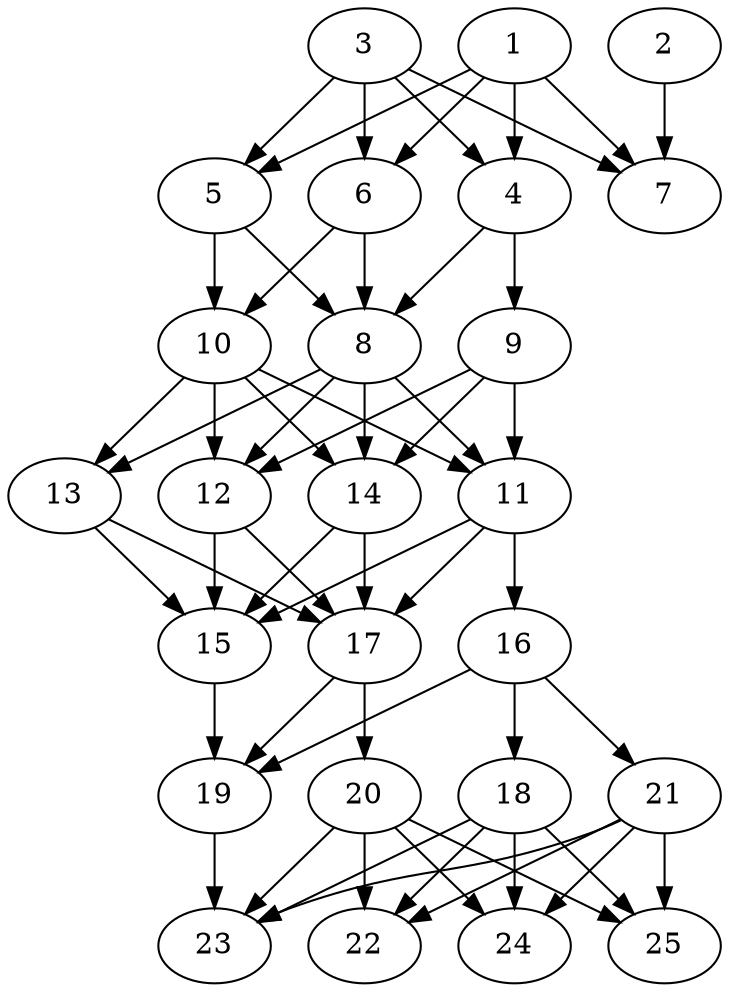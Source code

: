 // DAG automatically generated by daggen at Thu Oct  3 14:00:40 2019
// ./daggen --dot -n 25 --ccr 0.5 --fat 0.5 --regular 0.9 --density 0.9 --mindata 5242880 --maxdata 52428800 
digraph G {
  1 [size="70598656", alpha="0.06", expect_size="35299328"] 
  1 -> 4 [size ="35299328"]
  1 -> 5 [size ="35299328"]
  1 -> 6 [size ="35299328"]
  1 -> 7 [size ="35299328"]
  2 [size="59830272", alpha="0.00", expect_size="29915136"] 
  2 -> 7 [size ="29915136"]
  3 [size="91961344", alpha="0.11", expect_size="45980672"] 
  3 -> 4 [size ="45980672"]
  3 -> 5 [size ="45980672"]
  3 -> 6 [size ="45980672"]
  3 -> 7 [size ="45980672"]
  4 [size="42563584", alpha="0.14", expect_size="21281792"] 
  4 -> 8 [size ="21281792"]
  4 -> 9 [size ="21281792"]
  5 [size="38756352", alpha="0.07", expect_size="19378176"] 
  5 -> 8 [size ="19378176"]
  5 -> 10 [size ="19378176"]
  6 [size="96557056", alpha="0.08", expect_size="48278528"] 
  6 -> 8 [size ="48278528"]
  6 -> 10 [size ="48278528"]
  7 [size="29644800", alpha="0.13", expect_size="14822400"] 
  8 [size="102434816", alpha="0.07", expect_size="51217408"] 
  8 -> 11 [size ="51217408"]
  8 -> 12 [size ="51217408"]
  8 -> 13 [size ="51217408"]
  8 -> 14 [size ="51217408"]
  9 [size="46954496", alpha="0.14", expect_size="23477248"] 
  9 -> 11 [size ="23477248"]
  9 -> 12 [size ="23477248"]
  9 -> 14 [size ="23477248"]
  10 [size="99889152", alpha="0.09", expect_size="49944576"] 
  10 -> 11 [size ="49944576"]
  10 -> 12 [size ="49944576"]
  10 -> 13 [size ="49944576"]
  10 -> 14 [size ="49944576"]
  11 [size="87554048", alpha="0.09", expect_size="43777024"] 
  11 -> 15 [size ="43777024"]
  11 -> 16 [size ="43777024"]
  11 -> 17 [size ="43777024"]
  12 [size="20922368", alpha="0.11", expect_size="10461184"] 
  12 -> 15 [size ="10461184"]
  12 -> 17 [size ="10461184"]
  13 [size="22915072", alpha="0.04", expect_size="11457536"] 
  13 -> 15 [size ="11457536"]
  13 -> 17 [size ="11457536"]
  14 [size="76951552", alpha="0.12", expect_size="38475776"] 
  14 -> 15 [size ="38475776"]
  14 -> 17 [size ="38475776"]
  15 [size="50786304", alpha="0.13", expect_size="25393152"] 
  15 -> 19 [size ="25393152"]
  16 [size="85557248", alpha="0.00", expect_size="42778624"] 
  16 -> 18 [size ="42778624"]
  16 -> 19 [size ="42778624"]
  16 -> 21 [size ="42778624"]
  17 [size="29493248", alpha="0.06", expect_size="14746624"] 
  17 -> 19 [size ="14746624"]
  17 -> 20 [size ="14746624"]
  18 [size="89061376", alpha="0.01", expect_size="44530688"] 
  18 -> 22 [size ="44530688"]
  18 -> 23 [size ="44530688"]
  18 -> 24 [size ="44530688"]
  18 -> 25 [size ="44530688"]
  19 [size="28829696", alpha="0.10", expect_size="14414848"] 
  19 -> 23 [size ="14414848"]
  20 [size="93843456", alpha="0.01", expect_size="46921728"] 
  20 -> 22 [size ="46921728"]
  20 -> 23 [size ="46921728"]
  20 -> 24 [size ="46921728"]
  20 -> 25 [size ="46921728"]
  21 [size="40622080", alpha="0.05", expect_size="20311040"] 
  21 -> 22 [size ="20311040"]
  21 -> 23 [size ="20311040"]
  21 -> 24 [size ="20311040"]
  21 -> 25 [size ="20311040"]
  22 [size="83156992", alpha="0.19", expect_size="41578496"] 
  23 [size="38666240", alpha="0.10", expect_size="19333120"] 
  24 [size="55902208", alpha="0.08", expect_size="27951104"] 
  25 [size="18518016", alpha="0.12", expect_size="9259008"] 
}
